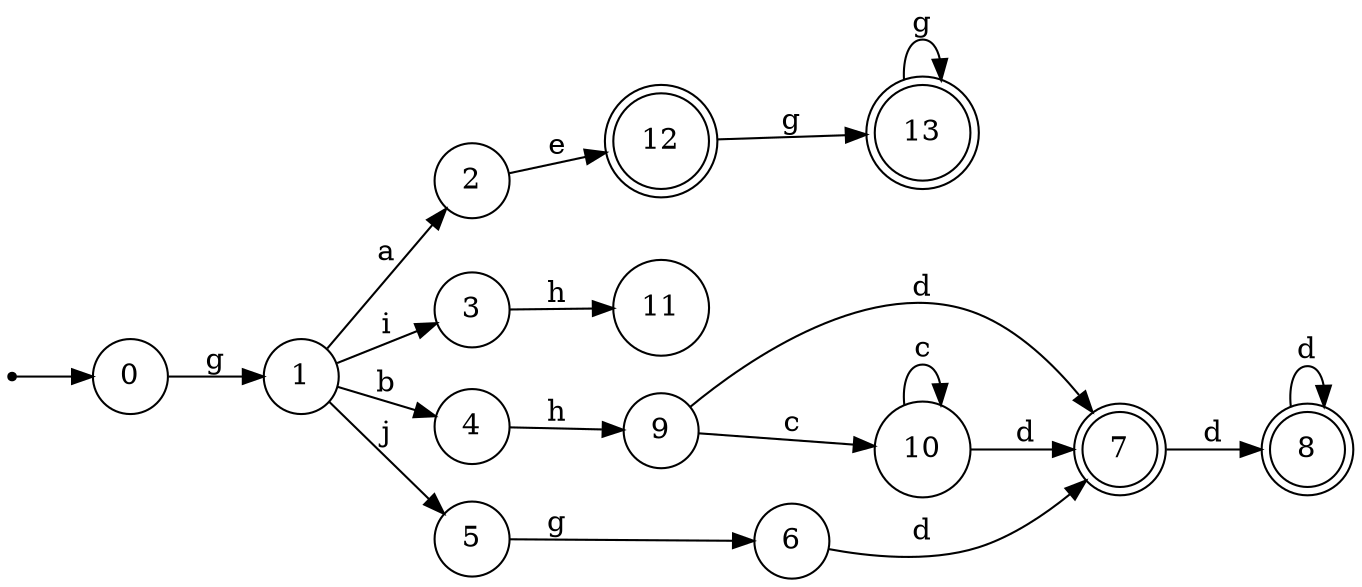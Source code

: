 digraph finite_state_machine {
rankdir=LR;
size="20,20";
node [shape = point]; "dummy0"
node [shape = circle]; "0";
"dummy0" -> "0";
node [shape = circle]; "1";
node [shape = circle]; "2";
node [shape = circle]; "3";
node [shape = circle]; "4";
node [shape = circle]; "5";
node [shape = circle]; "6";
node [shape = doublecircle]; "7";node [shape = doublecircle]; "8";node [shape = circle]; "9";
node [shape = circle]; "10";
node [shape = circle]; "11";
node [shape = doublecircle]; "12";node [shape = doublecircle]; "13";"0" -> "1" [label = "g"];
 "1" -> "2" [label = "a"];
 "1" -> "3" [label = "i"];
 "1" -> "4" [label = "b"];
 "1" -> "5" [label = "j"];
 "5" -> "6" [label = "g"];
 "6" -> "7" [label = "d"];
 "7" -> "8" [label = "d"];
 "8" -> "8" [label = "d"];
 "4" -> "9" [label = "h"];
 "9" -> "10" [label = "c"];
 "9" -> "7" [label = "d"];
 "10" -> "10" [label = "c"];
 "10" -> "7" [label = "d"];
 "3" -> "11" [label = "h"];
 "2" -> "12" [label = "e"];
 "12" -> "13" [label = "g"];
 "13" -> "13" [label = "g"];
 }
